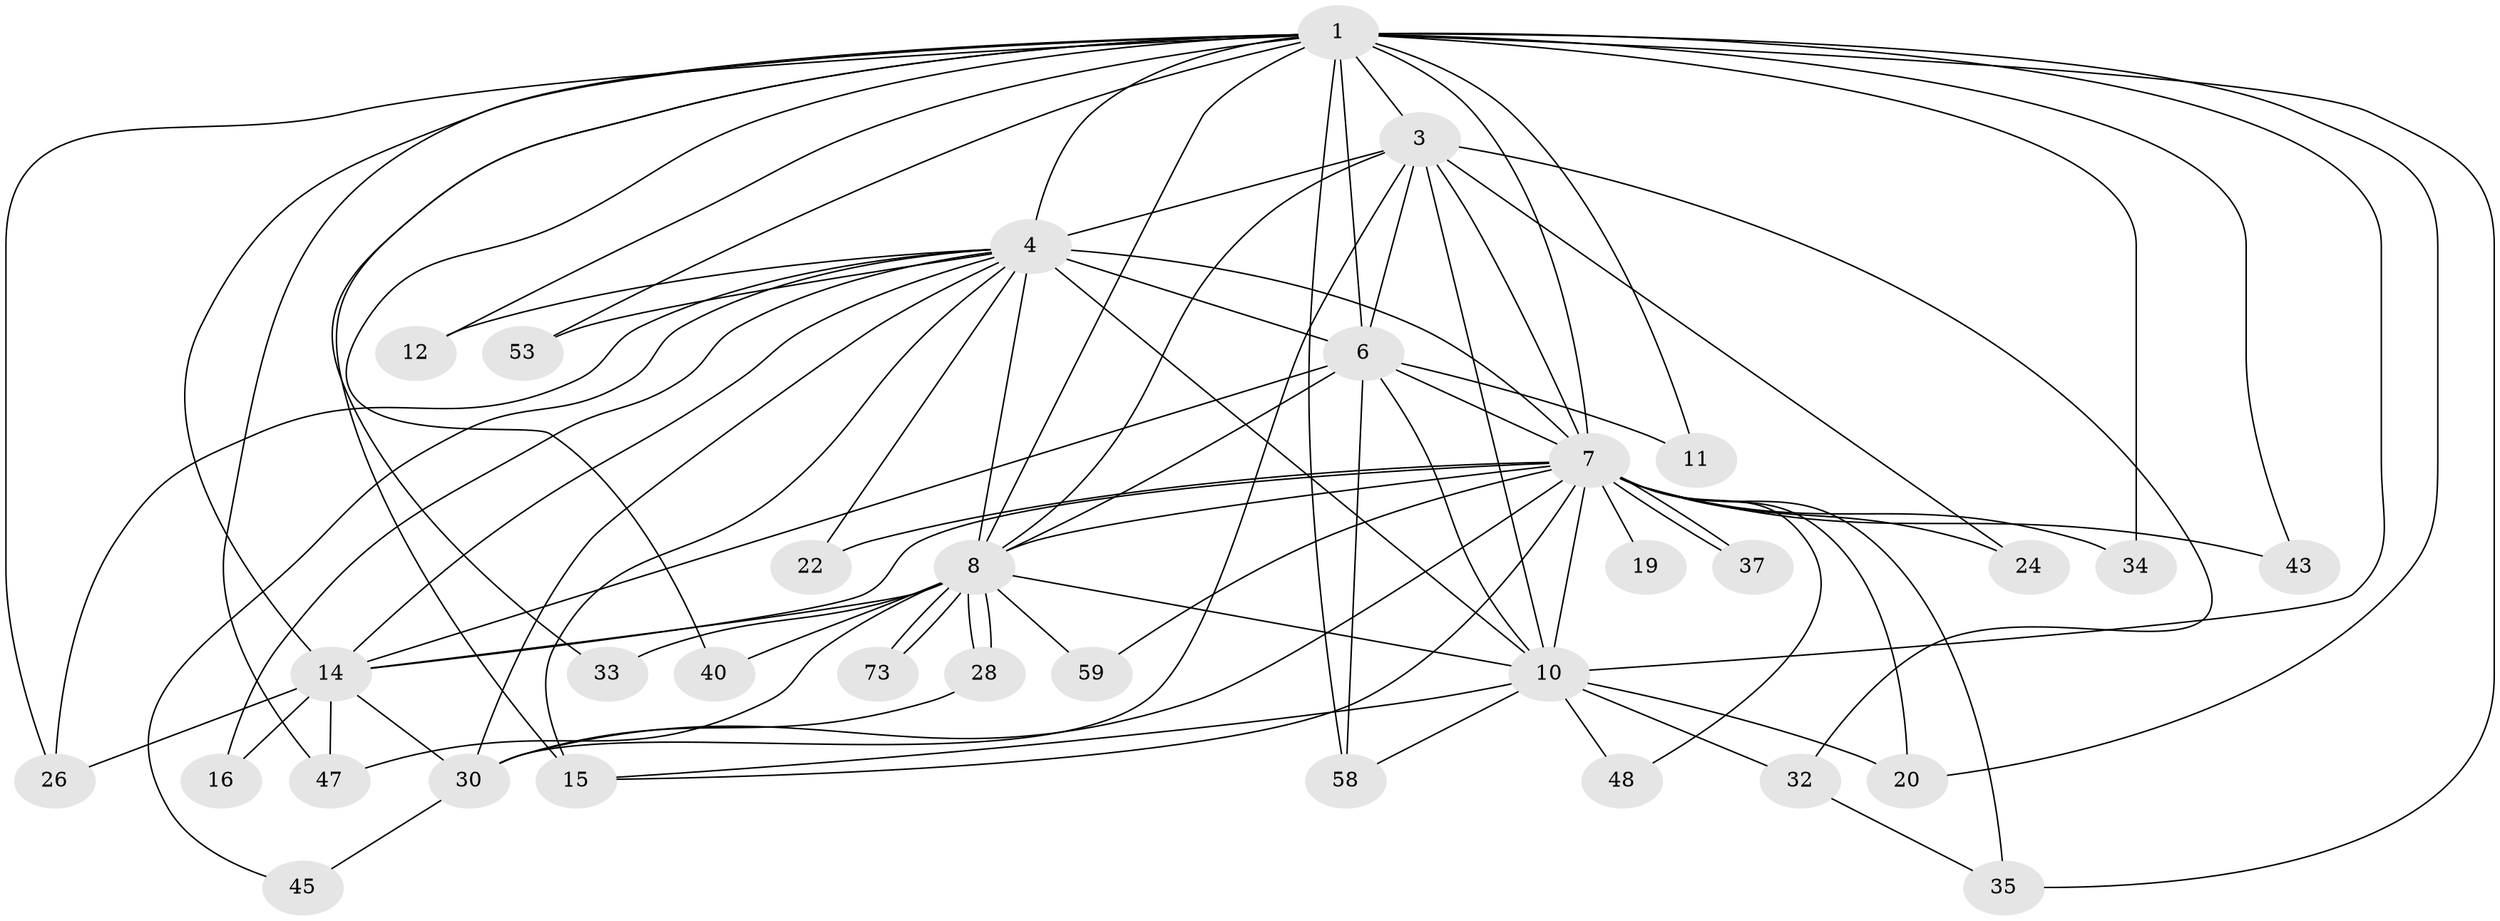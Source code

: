 // original degree distribution, {21: 0.011904761904761904, 23: 0.03571428571428571, 16: 0.011904761904761904, 14: 0.011904761904761904, 15: 0.03571428571428571, 24: 0.011904761904761904, 2: 0.5595238095238095, 5: 0.03571428571428571, 10: 0.011904761904761904, 4: 0.07142857142857142, 3: 0.19047619047619047, 6: 0.011904761904761904}
// Generated by graph-tools (version 1.1) at 2025/17/03/04/25 18:17:44]
// undirected, 33 vertices, 85 edges
graph export_dot {
graph [start="1"]
  node [color=gray90,style=filled];
  1 [super="+2+18"];
  3 [super="+23+21"];
  4 [super="+27+5+70+71+17"];
  6;
  7 [super="+13+55+46+57+9+44"];
  8 [super="+25+49"];
  10 [super="+29+31"];
  11;
  12;
  14;
  15 [super="+39"];
  16;
  19;
  20;
  22;
  24;
  26 [super="+50"];
  28;
  30 [super="+56+51"];
  32;
  33 [super="+67"];
  34;
  35 [super="+72"];
  37;
  40 [super="+42"];
  43;
  45;
  47 [super="+82+69"];
  48;
  53;
  58 [super="+64"];
  59;
  73;
  1 -- 3 [weight=3];
  1 -- 4 [weight=7];
  1 -- 6 [weight=3];
  1 -- 7 [weight=7];
  1 -- 8 [weight=2];
  1 -- 10 [weight=4];
  1 -- 11;
  1 -- 12;
  1 -- 15 [weight=2];
  1 -- 34;
  1 -- 35;
  1 -- 40;
  1 -- 43;
  1 -- 58 [weight=2];
  1 -- 14;
  1 -- 20;
  1 -- 26;
  1 -- 33;
  1 -- 47 [weight=2];
  1 -- 53;
  3 -- 4 [weight=3];
  3 -- 6;
  3 -- 7 [weight=2];
  3 -- 8 [weight=4];
  3 -- 10;
  3 -- 24;
  3 -- 32;
  3 -- 30;
  4 -- 6 [weight=2];
  4 -- 7 [weight=7];
  4 -- 8 [weight=4];
  4 -- 10 [weight=4];
  4 -- 15;
  4 -- 16;
  4 -- 22;
  4 -- 26;
  4 -- 45;
  4 -- 53;
  4 -- 14 [weight=2];
  4 -- 12;
  4 -- 30;
  6 -- 7 [weight=3];
  6 -- 8 [weight=2];
  6 -- 10;
  6 -- 11;
  6 -- 14;
  6 -- 58;
  7 -- 8 [weight=4];
  7 -- 10 [weight=2];
  7 -- 19 [weight=2];
  7 -- 24;
  7 -- 34;
  7 -- 35 [weight=2];
  7 -- 37;
  7 -- 37;
  7 -- 43;
  7 -- 22;
  7 -- 14;
  7 -- 15;
  7 -- 20;
  7 -- 48;
  7 -- 59;
  7 -- 30;
  8 -- 10;
  8 -- 28;
  8 -- 28;
  8 -- 33 [weight=2];
  8 -- 40 [weight=2];
  8 -- 47;
  8 -- 73;
  8 -- 73;
  8 -- 59;
  8 -- 14;
  10 -- 20;
  10 -- 48;
  10 -- 58;
  10 -- 32;
  10 -- 15;
  14 -- 16;
  14 -- 26;
  14 -- 30;
  14 -- 47;
  28 -- 30;
  30 -- 45;
  32 -- 35;
}
